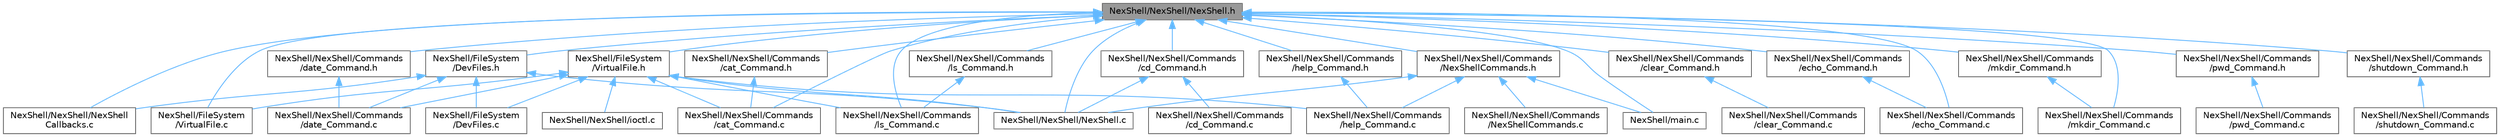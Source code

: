 digraph "NexShell/NexShell/NexShell.h"
{
 // LATEX_PDF_SIZE
  bgcolor="transparent";
  edge [fontname=Helvetica,fontsize=10,labelfontname=Helvetica,labelfontsize=10];
  node [fontname=Helvetica,fontsize=10,shape=box,height=0.2,width=0.4];
  Node1 [id="Node000001",label="NexShell/NexShell/NexShell.h",height=0.2,width=0.4,color="gray40", fillcolor="grey60", style="filled", fontcolor="black",tooltip=" "];
  Node1 -> Node2 [id="edge1_Node000001_Node000002",dir="back",color="steelblue1",style="solid",tooltip=" "];
  Node2 [id="Node000002",label="NexShell/FileSystem\l/DevFiles.h",height=0.2,width=0.4,color="grey40", fillcolor="white", style="filled",URL="$_dev_files_8h.html",tooltip=" "];
  Node2 -> Node3 [id="edge2_Node000002_Node000003",dir="back",color="steelblue1",style="solid",tooltip=" "];
  Node3 [id="Node000003",label="NexShell/FileSystem\l/DevFiles.c",height=0.2,width=0.4,color="grey40", fillcolor="white", style="filled",URL="$_dev_files_8c_source.html",tooltip=" "];
  Node2 -> Node4 [id="edge3_Node000002_Node000004",dir="back",color="steelblue1",style="solid",tooltip=" "];
  Node4 [id="Node000004",label="NexShell/NexShell/Commands\l/date_Command.c",height=0.2,width=0.4,color="grey40", fillcolor="white", style="filled",URL="$date___command_8c_source.html",tooltip=" "];
  Node2 -> Node5 [id="edge4_Node000002_Node000005",dir="back",color="steelblue1",style="solid",tooltip=" "];
  Node5 [id="Node000005",label="NexShell/NexShell/NexShell.c",height=0.2,width=0.4,color="grey40", fillcolor="white", style="filled",URL="$_nex_shell_8c.html",tooltip=" "];
  Node2 -> Node6 [id="edge5_Node000002_Node000006",dir="back",color="steelblue1",style="solid",tooltip=" "];
  Node6 [id="Node000006",label="NexShell/NexShell/NexShell\lCallbacks.c",height=0.2,width=0.4,color="grey40", fillcolor="white", style="filled",URL="$_nex_shell_callbacks_8c_source.html",tooltip=" "];
  Node1 -> Node7 [id="edge6_Node000001_Node000007",dir="back",color="steelblue1",style="solid",tooltip=" "];
  Node7 [id="Node000007",label="NexShell/FileSystem\l/VirtualFile.c",height=0.2,width=0.4,color="grey40", fillcolor="white", style="filled",URL="$_virtual_file_8c_source.html",tooltip=" "];
  Node1 -> Node8 [id="edge7_Node000001_Node000008",dir="back",color="steelblue1",style="solid",tooltip=" "];
  Node8 [id="Node000008",label="NexShell/FileSystem\l/VirtualFile.h",height=0.2,width=0.4,color="grey40", fillcolor="white", style="filled",URL="$_virtual_file_8h.html",tooltip=" "];
  Node8 -> Node3 [id="edge8_Node000008_Node000003",dir="back",color="steelblue1",style="solid",tooltip=" "];
  Node8 -> Node7 [id="edge9_Node000008_Node000007",dir="back",color="steelblue1",style="solid",tooltip=" "];
  Node8 -> Node9 [id="edge10_Node000008_Node000009",dir="back",color="steelblue1",style="solid",tooltip=" "];
  Node9 [id="Node000009",label="NexShell/NexShell/Commands\l/cat_Command.c",height=0.2,width=0.4,color="grey40", fillcolor="white", style="filled",URL="$cat___command_8c_source.html",tooltip=" "];
  Node8 -> Node4 [id="edge11_Node000008_Node000004",dir="back",color="steelblue1",style="solid",tooltip=" "];
  Node8 -> Node10 [id="edge12_Node000008_Node000010",dir="back",color="steelblue1",style="solid",tooltip=" "];
  Node10 [id="Node000010",label="NexShell/NexShell/Commands\l/help_Command.c",height=0.2,width=0.4,color="grey40", fillcolor="white", style="filled",URL="$help___command_8c_source.html",tooltip=" "];
  Node8 -> Node11 [id="edge13_Node000008_Node000011",dir="back",color="steelblue1",style="solid",tooltip=" "];
  Node11 [id="Node000011",label="NexShell/NexShell/Commands\l/ls_Command.c",height=0.2,width=0.4,color="grey40", fillcolor="white", style="filled",URL="$ls___command_8c_source.html",tooltip=" "];
  Node8 -> Node5 [id="edge14_Node000008_Node000005",dir="back",color="steelblue1",style="solid",tooltip=" "];
  Node8 -> Node12 [id="edge15_Node000008_Node000012",dir="back",color="steelblue1",style="solid",tooltip=" "];
  Node12 [id="Node000012",label="NexShell/NexShell/ioctl.c",height=0.2,width=0.4,color="grey40", fillcolor="white", style="filled",URL="$ioctl_8c_source.html",tooltip=" "];
  Node1 -> Node13 [id="edge16_Node000001_Node000013",dir="back",color="steelblue1",style="solid",tooltip=" "];
  Node13 [id="Node000013",label="NexShell/NexShell/Commands\l/NexShellCommands.h",height=0.2,width=0.4,color="grey40", fillcolor="white", style="filled",URL="$_nex_shell_commands_8h.html",tooltip=" "];
  Node13 -> Node14 [id="edge17_Node000013_Node000014",dir="back",color="steelblue1",style="solid",tooltip=" "];
  Node14 [id="Node000014",label="NexShell/NexShell/Commands\l/NexShellCommands.c",height=0.2,width=0.4,color="grey40", fillcolor="white", style="filled",URL="$_nex_shell_commands_8c_source.html",tooltip=" "];
  Node13 -> Node10 [id="edge18_Node000013_Node000010",dir="back",color="steelblue1",style="solid",tooltip=" "];
  Node13 -> Node5 [id="edge19_Node000013_Node000005",dir="back",color="steelblue1",style="solid",tooltip=" "];
  Node13 -> Node15 [id="edge20_Node000013_Node000015",dir="back",color="steelblue1",style="solid",tooltip=" "];
  Node15 [id="Node000015",label="NexShell/main.c",height=0.2,width=0.4,color="grey40", fillcolor="white", style="filled",URL="$main_8c_source.html",tooltip=" "];
  Node1 -> Node9 [id="edge21_Node000001_Node000009",dir="back",color="steelblue1",style="solid",tooltip=" "];
  Node1 -> Node16 [id="edge22_Node000001_Node000016",dir="back",color="steelblue1",style="solid",tooltip=" "];
  Node16 [id="Node000016",label="NexShell/NexShell/Commands\l/cat_Command.h",height=0.2,width=0.4,color="grey40", fillcolor="white", style="filled",URL="$cat___command_8h.html",tooltip=" "];
  Node16 -> Node9 [id="edge23_Node000016_Node000009",dir="back",color="steelblue1",style="solid",tooltip=" "];
  Node1 -> Node17 [id="edge24_Node000001_Node000017",dir="back",color="steelblue1",style="solid",tooltip=" "];
  Node17 [id="Node000017",label="NexShell/NexShell/Commands\l/cd_Command.h",height=0.2,width=0.4,color="grey40", fillcolor="white", style="filled",URL="$cd___command_8h.html",tooltip=" "];
  Node17 -> Node18 [id="edge25_Node000017_Node000018",dir="back",color="steelblue1",style="solid",tooltip=" "];
  Node18 [id="Node000018",label="NexShell/NexShell/Commands\l/cd_Command.c",height=0.2,width=0.4,color="grey40", fillcolor="white", style="filled",URL="$cd___command_8c_source.html",tooltip=" "];
  Node17 -> Node5 [id="edge26_Node000017_Node000005",dir="back",color="steelblue1",style="solid",tooltip=" "];
  Node1 -> Node19 [id="edge27_Node000001_Node000019",dir="back",color="steelblue1",style="solid",tooltip=" "];
  Node19 [id="Node000019",label="NexShell/NexShell/Commands\l/clear_Command.h",height=0.2,width=0.4,color="grey40", fillcolor="white", style="filled",URL="$clear___command_8h.html",tooltip=" "];
  Node19 -> Node20 [id="edge28_Node000019_Node000020",dir="back",color="steelblue1",style="solid",tooltip=" "];
  Node20 [id="Node000020",label="NexShell/NexShell/Commands\l/clear_Command.c",height=0.2,width=0.4,color="grey40", fillcolor="white", style="filled",URL="$clear___command_8c_source.html",tooltip=" "];
  Node1 -> Node21 [id="edge29_Node000001_Node000021",dir="back",color="steelblue1",style="solid",tooltip=" "];
  Node21 [id="Node000021",label="NexShell/NexShell/Commands\l/date_Command.h",height=0.2,width=0.4,color="grey40", fillcolor="white", style="filled",URL="$date___command_8h.html",tooltip=" "];
  Node21 -> Node4 [id="edge30_Node000021_Node000004",dir="back",color="steelblue1",style="solid",tooltip=" "];
  Node1 -> Node22 [id="edge31_Node000001_Node000022",dir="back",color="steelblue1",style="solid",tooltip=" "];
  Node22 [id="Node000022",label="NexShell/NexShell/Commands\l/echo_Command.c",height=0.2,width=0.4,color="grey40", fillcolor="white", style="filled",URL="$echo___command_8c_source.html",tooltip=" "];
  Node1 -> Node23 [id="edge32_Node000001_Node000023",dir="back",color="steelblue1",style="solid",tooltip=" "];
  Node23 [id="Node000023",label="NexShell/NexShell/Commands\l/echo_Command.h",height=0.2,width=0.4,color="grey40", fillcolor="white", style="filled",URL="$echo___command_8h.html",tooltip=" "];
  Node23 -> Node22 [id="edge33_Node000023_Node000022",dir="back",color="steelblue1",style="solid",tooltip=" "];
  Node1 -> Node24 [id="edge34_Node000001_Node000024",dir="back",color="steelblue1",style="solid",tooltip=" "];
  Node24 [id="Node000024",label="NexShell/NexShell/Commands\l/help_Command.h",height=0.2,width=0.4,color="grey40", fillcolor="white", style="filled",URL="$help___command_8h.html",tooltip=" "];
  Node24 -> Node10 [id="edge35_Node000024_Node000010",dir="back",color="steelblue1",style="solid",tooltip=" "];
  Node1 -> Node11 [id="edge36_Node000001_Node000011",dir="back",color="steelblue1",style="solid",tooltip=" "];
  Node1 -> Node25 [id="edge37_Node000001_Node000025",dir="back",color="steelblue1",style="solid",tooltip=" "];
  Node25 [id="Node000025",label="NexShell/NexShell/Commands\l/ls_Command.h",height=0.2,width=0.4,color="grey40", fillcolor="white", style="filled",URL="$ls___command_8h.html",tooltip=" "];
  Node25 -> Node11 [id="edge38_Node000025_Node000011",dir="back",color="steelblue1",style="solid",tooltip=" "];
  Node1 -> Node26 [id="edge39_Node000001_Node000026",dir="back",color="steelblue1",style="solid",tooltip=" "];
  Node26 [id="Node000026",label="NexShell/NexShell/Commands\l/mkdir_Command.c",height=0.2,width=0.4,color="grey40", fillcolor="white", style="filled",URL="$mkdir___command_8c_source.html",tooltip=" "];
  Node1 -> Node27 [id="edge40_Node000001_Node000027",dir="back",color="steelblue1",style="solid",tooltip=" "];
  Node27 [id="Node000027",label="NexShell/NexShell/Commands\l/mkdir_Command.h",height=0.2,width=0.4,color="grey40", fillcolor="white", style="filled",URL="$mkdir___command_8h.html",tooltip=" "];
  Node27 -> Node26 [id="edge41_Node000027_Node000026",dir="back",color="steelblue1",style="solid",tooltip=" "];
  Node1 -> Node28 [id="edge42_Node000001_Node000028",dir="back",color="steelblue1",style="solid",tooltip=" "];
  Node28 [id="Node000028",label="NexShell/NexShell/Commands\l/pwd_Command.h",height=0.2,width=0.4,color="grey40", fillcolor="white", style="filled",URL="$pwd___command_8h.html",tooltip=" "];
  Node28 -> Node29 [id="edge43_Node000028_Node000029",dir="back",color="steelblue1",style="solid",tooltip=" "];
  Node29 [id="Node000029",label="NexShell/NexShell/Commands\l/pwd_Command.c",height=0.2,width=0.4,color="grey40", fillcolor="white", style="filled",URL="$pwd___command_8c_source.html",tooltip=" "];
  Node1 -> Node30 [id="edge44_Node000001_Node000030",dir="back",color="steelblue1",style="solid",tooltip=" "];
  Node30 [id="Node000030",label="NexShell/NexShell/Commands\l/shutdown_Command.h",height=0.2,width=0.4,color="grey40", fillcolor="white", style="filled",URL="$shutdown___command_8h.html",tooltip=" "];
  Node30 -> Node31 [id="edge45_Node000030_Node000031",dir="back",color="steelblue1",style="solid",tooltip=" "];
  Node31 [id="Node000031",label="NexShell/NexShell/Commands\l/shutdown_Command.c",height=0.2,width=0.4,color="grey40", fillcolor="white", style="filled",URL="$shutdown___command_8c_source.html",tooltip=" "];
  Node1 -> Node5 [id="edge46_Node000001_Node000005",dir="back",color="steelblue1",style="solid",tooltip=" "];
  Node1 -> Node6 [id="edge47_Node000001_Node000006",dir="back",color="steelblue1",style="solid",tooltip=" "];
  Node1 -> Node15 [id="edge48_Node000001_Node000015",dir="back",color="steelblue1",style="solid",tooltip=" "];
}
